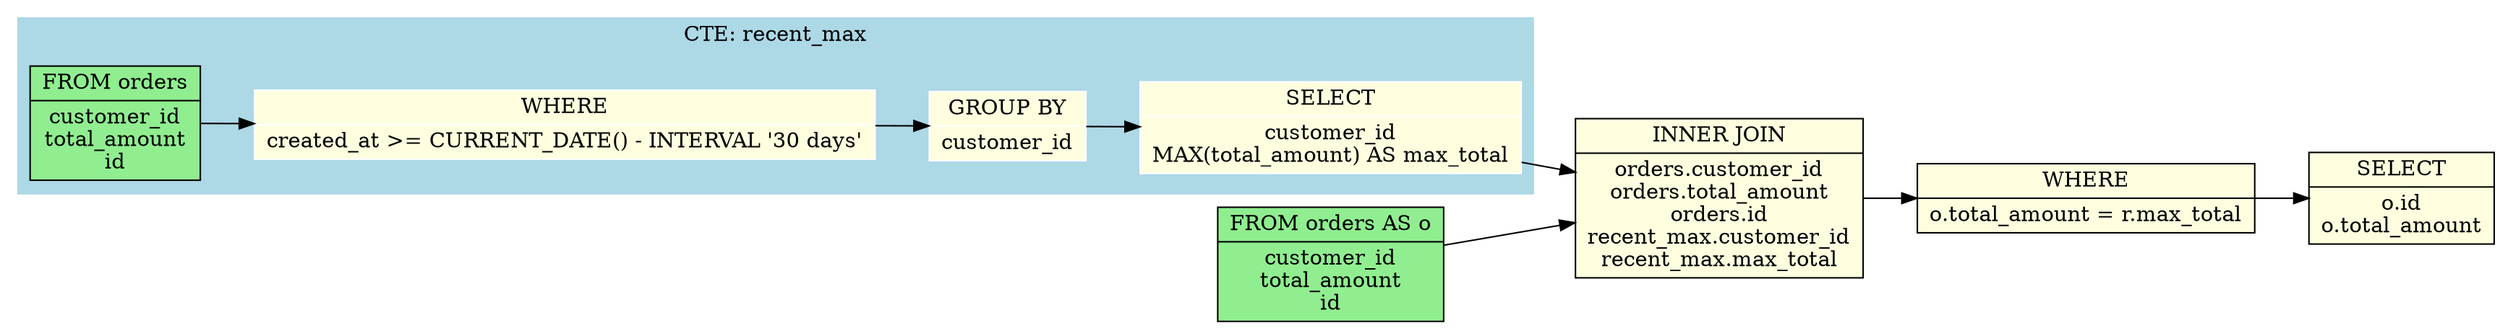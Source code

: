 digraph schema_flow {
  rankdir=LR;
  node [shape=record];

  // Source tables
  node_0 [label="FROM orders|customer_id\ntotal_amount\nid", style=filled, fillcolor=lightgreen];
  node_5 [label="FROM orders AS o|customer_id\ntotal_amount\nid", style=filled, fillcolor=lightgreen];

  // Operations

  subgraph cluster_node_4 {
    label="CTE: recent_max";
    style=filled;
    color=lightblue;
    node [style=filled,color=white];
    node_3 [label="SELECT|customer_id\nMAX(total_amount) AS max_total", style=filled, fillcolor=lightyellow];
    node_2 [label="GROUP BY|customer_id", style=filled, fillcolor=lightyellow];
    node_1 [label="WHERE|created_at \>= CURRENT_DATE() - INTERVAL '30 days'", style=filled, fillcolor=lightyellow];
    node_0 [label="FROM orders|customer_id\ntotal_amount\nid", style=filled, fillcolor=lightgreen];
    node_0 -> node_1;
    node_1 -> node_2;
    node_2 -> node_3;
  }
  node_7 [label="WHERE|o.total_amount = r.max_total", style=filled, fillcolor=lightyellow];
  node_8 [label="SELECT|o.id\no.total_amount", style=filled, fillcolor=lightyellow];

  // Data flow edges

  // JOIN operations with table info
  node_6 [label="INNER JOIN|orders.customer_id\norders.total_amount\norders.id\nrecent_max.customer_id\nrecent_max.max_total", style=filled, fillcolor=lightyellow];
  node_5 -> node_6;
  node_3 -> node_6;
  node_6 -> node_7;
  node_7 -> node_8;
}